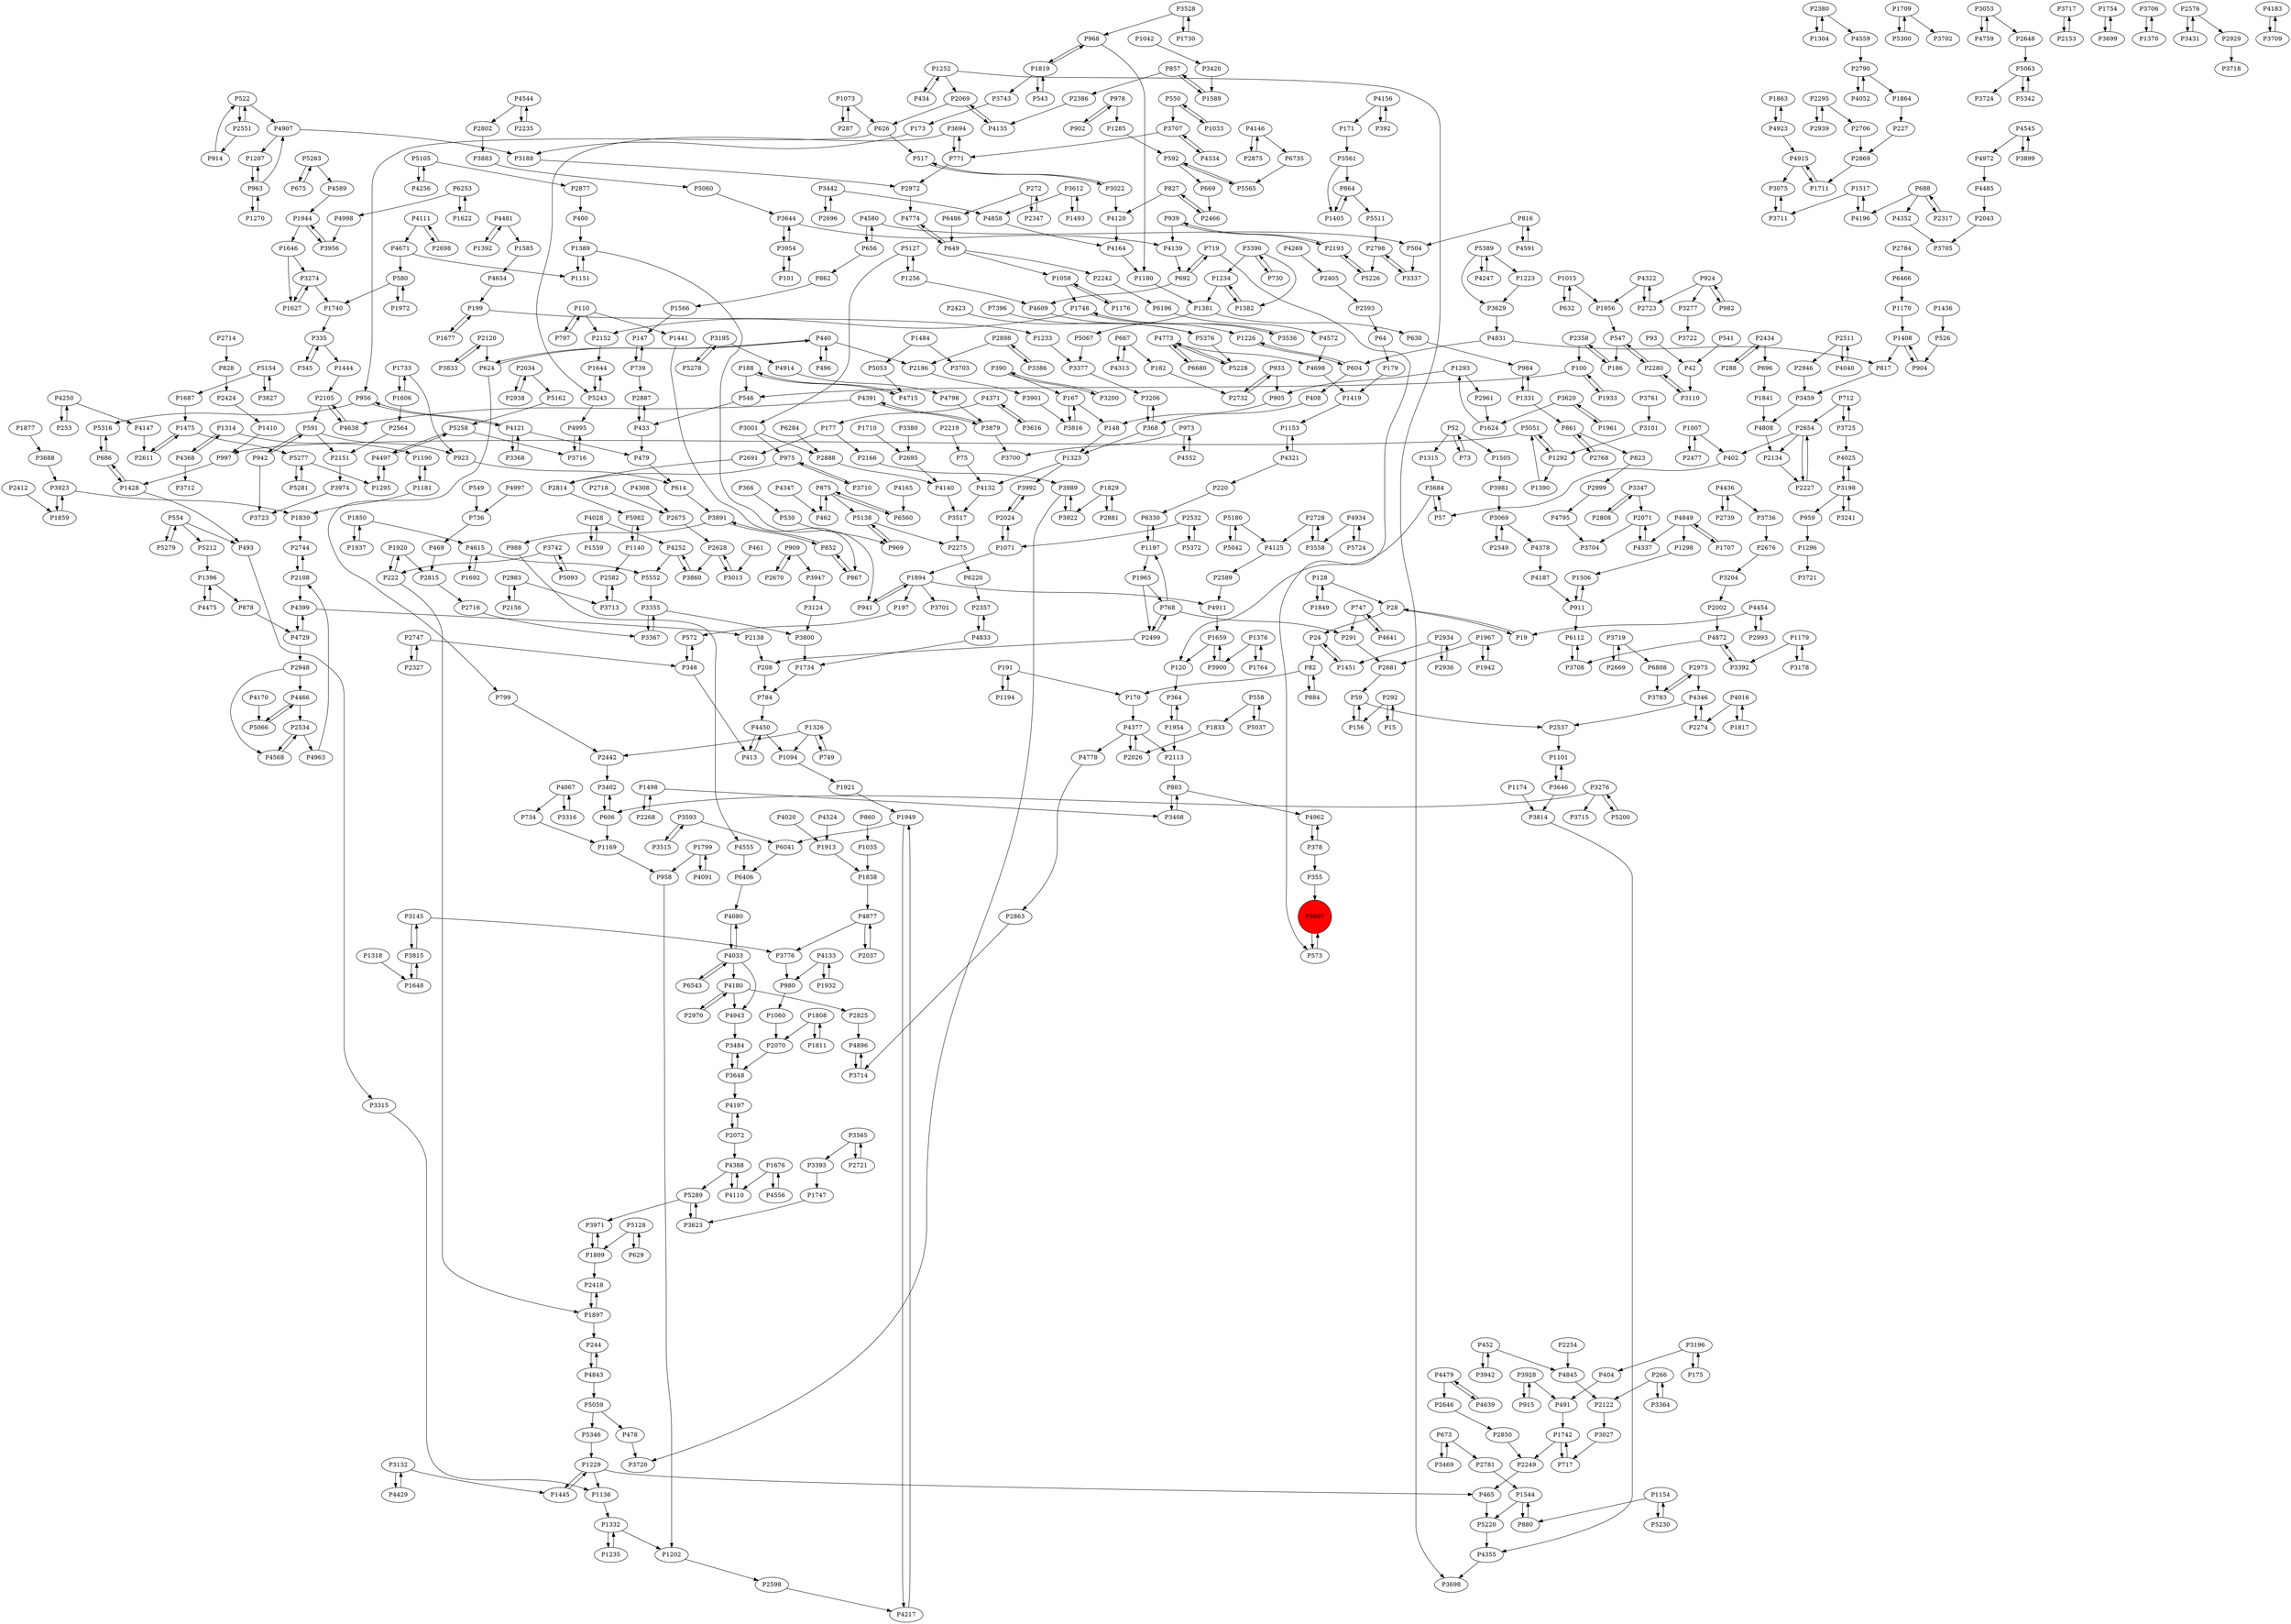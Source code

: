 digraph {
	P1190 -> P1181
	P1428 -> P493
	P6196 -> P4572
	P3860 -> P4252
	P4067 -> P734
	P1498 -> P3408
	P1921 -> P1949
	P2850 -> P2249
	P2442 -> P3402
	P4135 -> P2069
	P2728 -> P3558
	P1256 -> P5127
	P3188 -> P2972
	P1863 -> P4923
	P1315 -> P3684
	P530 -> P969
	P5277 -> P1295
	P2072 -> P4197
	P667 -> P182
	P2358 -> P100
	P816 -> P4591
	P1687 -> P1475
	P4962 -> P378
	P2802 -> P3883
	P1709 -> P5300
	P2696 -> P3442
	P6253 -> P1622
	P1007 -> P2477
	P6680 -> P4773
	P3196 -> P404
	P3420 -> P1589
	P2108 -> P2744
	P355 -> P3697
	P982 -> P924
	P3992 -> P2024
	P2961 -> P1624
	P4436 -> P3736
	P4654 -> P199
	P1819 -> P3743
	P504 -> P3337
	P3707 -> P771
	P4033 -> P6543
	P554 -> P5279
	P3195 -> P5278
	P580 -> P1740
	P2327 -> P2747
	P939 -> P2193
	P3195 -> P4914
	P1298 -> P1506
	P404 -> P491
	P1646 -> P3274
	P1007 -> P402
	P4111 -> P2698
	P167 -> P148
	P3442 -> P2696
	P5042 -> P5180
	P4321 -> P1153
	P1747 -> P3623
	P3620 -> P1624
	P1376 -> P1764
	P4033 -> P4180
	P828 -> P2424
	P4197 -> P2072
	P2002 -> P4872
	P3761 -> P3101
	P3053 -> P4759
	P1252 -> P434
	P696 -> P1841
	P606 -> P3402
	P591 -> P923
	P768 -> P1197
	P4399 -> P4729
	P4187 -> P911
	P4552 -> P973
	P2654 -> P2134
	P4020 -> P1913
	P3954 -> P101
	P2747 -> P2327
	P1226 -> P604
	P1676 -> P4556
	P3814 -> P4355
	P3974 -> P3723
	P4067 -> P3316
	P2728 -> P4125
	P3648 -> P4197
	P1234 -> P1381
	P1933 -> P100
	P3198 -> P4025
	P4391 -> P4638
	P5128 -> P1809
	P2166 -> P3989
	P3716 -> P4995
	P4140 -> P3517
	P3900 -> P1659
	P2418 -> P1897
	P2134 -> P2227
	P3719 -> P6808
	P4729 -> P4399
	P905 -> P148
	P4377 -> P2113
	P5154 -> P1687
	P5289 -> P3623
	P4544 -> P2802
	P2043 -> P3705
	P364 -> P1954
	P5376 -> P5228
	P2254 -> P4845
	P2676 -> P3204
	P2477 -> P1007
	P253 -> P4250
	P3883 -> P5060
	P1894 -> P197
	P2295 -> P2939
	P335 -> P1444
	P292 -> P15
	P547 -> P186
	P368 -> P1323
	P493 -> P3315
	P799 -> P2442
	P1179 -> P3392
	P3528 -> P968
	P1967 -> P1942
	P558 -> P5037
	P128 -> P28
	P656 -> P862
	P1505 -> P3981
	P2993 -> P4454
	P1829 -> P2881
	P1389 -> P1151
	P2227 -> P2654
	P1475 -> P5277
	P3891 -> P852
	P1850 -> P4615
	P408 -> P368
	P4843 -> P5059
	P939 -> P4139
	P2070 -> P3648
	P1692 -> P4615
	P1937 -> P1850
	P975 -> P2814
	P4371 -> P3616
	P1894 -> P941
	P1234 -> P1382
	P4833 -> P1734
	P2219 -> P75
	P100 -> P546
	P875 -> P462
	P1897 -> P2418
	P739 -> P147
	P42 -> P3110
	P1235 -> P1332
	P4121 -> P479
	P1877 -> P3688
	P3776 -> P980
	P5051 -> P1292
	P712 -> P2654
	P2646 -> P2850
	P827 -> P2466
	P440 -> P496
	P3022 -> P4120
	P3276 -> P5200
	P3274 -> P1627
	P1965 -> P768
	P4125 -> P2589
	P2193 -> P5226
	P2681 -> P59
	P3620 -> P1961
	P997 -> P1428
	P549 -> P736
	P827 -> P4120
	P554 -> P493
	P5060 -> P3644
	P3981 -> P3069
	P1153 -> P4321
	P1711 -> P4915
	P1648 -> P3815
	P4217 -> P1949
	P1493 -> P3612
	P1841 -> P4808
	P1544 -> P5220
	P4995 -> P3716
	P911 -> P6112
	P5258 -> P3716
	P1897 -> P244
	P719 -> P573
	P2499 -> P768
	P4556 -> P1676
	P2532 -> P5372
	P4845 -> P2122
	P2744 -> P2108
	P128 -> P1849
	P4352 -> P3705
	P3515 -> P3593
	P1710 -> P2695
	P4120 -> P4164
	P1174 -> P3814
	P2380 -> P1304
	P5258 -> P4497
	P4256 -> P5105
	P875 -> P6560
	P5243 -> P1644
	P465 -> P5220
	P1606 -> P2564
	P1295 -> P4497
	P547 -> P2280
	P156 -> P59
	P179 -> P1419
	P984 -> P1331
	P3644 -> P3954
	P4773 -> P6680
	P3827 -> P5154
	P4033 -> P4943
	P4052 -> P2790
	P3833 -> P2120
	P1742 -> P2249
	P862 -> P1566
	P2120 -> P624
	P2549 -> P3069
	P378 -> P4962
	P2881 -> P1829
	P3198 -> P959
	P3942 -> P452
	P2511 -> P4040
	P3923 -> P1859
	P5037 -> P558
	P1622 -> P6253
	P1734 -> P784
	P2698 -> P4111
	P1707 -> P4849
	P1256 -> P4609
	P4849 -> P1707
	P52 -> P1505
	P978 -> P902
	P915 -> P3928
	P975 -> P3710
	P4545 -> P4972
	P2026 -> P4377
	P861 -> P2768
	P923 -> P614
	P5063 -> P3724
	P390 -> P167
	P2934 -> P1451
	P857 -> P2386
	P3783 -> P2975
	P59 -> P2537
	P7396 -> P5376
	P592 -> P669
	P1390 -> P5051
	P100 -> P1933
	P1644 -> P5243
	P2863 -> P3714
	P1058 -> P1748
	P914 -> P522
	P2105 -> P4638
	P4481 -> P1585
	P5226 -> P2193
	P496 -> P440
	P2268 -> P1498
	P2280 -> P547
	P4641 -> P747
	P6406 -> P4080
	P4698 -> P1419
	P1544 -> P880
	P649 -> P2242
	P3337 -> P2798
	P2628 -> P3860
	P909 -> P3947
	P816 -> P504
	P4943 -> P3484
	P479 -> P614
	P3013 -> P2628
	P1331 -> P861
	P4833 -> P2357
	P272 -> P6486
	P747 -> P4641
	P4524 -> P1913
	P101 -> P3954
	P5278 -> P3195
	P4544 -> P2235
	P1033 -> P550
	P191 -> P1194
	P1154 -> P880
	P5051 -> P997
	P1894 -> P3701
	P1396 -> P4475
	P2739 -> P4436
	P1252 -> P3698
	P2274 -> P4346
	P3593 -> P6041
	P52 -> P73
	P1314 -> P1190
	P857 -> P1589
	P3110 -> P2280
	P3684 -> P120
	P2975 -> P4346
	P630 -> P984
	P3717 -> P2153
	P1506 -> P911
	P348 -> P413
	P4139 -> P692
	P604 -> P1226
	P904 -> P1408
	P3688 -> P3923
	P4997 -> P736
	P4778 -> P2863
	P5565 -> P592
	P550 -> P3707
	P2153 -> P3717
	P2869 -> P1711
	P2975 -> P3783
	P3646 -> P3814
	P884 -> P82
	P1179 -> P3178
	P1659 -> P3900
	P5511 -> P2798
	P4497 -> P1295
	P1381 -> P5067
	P4638 -> P2105
	P82 -> P884
	P852 -> P867
	P1419 -> P1153
	P1808 -> P1811
	P4466 -> P5066
	P1223 -> P3629
	P573 -> P3697
	P1740 -> P335
	P541 -> P42
	P803 -> P4962
	P1754 -> P3699
	P5372 -> P2532
	P3800 -> P1734
	P1733 -> P923
	P2551 -> P522
	P1849 -> P128
	P5067 -> P3377
	P3053 -> P2648
	P4454 -> P2993
	P4831 -> P604
	P452 -> P3942
	P3145 -> P3776
	P4545 -> P3899
	P734 -> P1169
	P2122 -> P3027
	P649 -> P1058
	P1436 -> P526
	P1498 -> P2268
	P4843 -> P244
	P4568 -> P2534
	P6284 -> P2888
	P3697 -> P573
	P15 -> P292
	P4831 -> P817
	P5316 -> P686
	P244 -> P4843
	P3124 -> P3800
	P1676 -> P4110
	P4963 -> P2108
	P4016 -> P2274
	P3355 -> P3367
	P2695 -> P4140
	P469 -> P2815
	P2069 -> P626
	P2593 -> P64
	P4371 -> P177
	P3891 -> P988
	P4388 -> P5289
	P5066 -> P4466
	P2071 -> P4337
	P3393 -> P1747
	P1627 -> P3274
	P902 -> P978
	P4347 -> P462
	P4377 -> P2026
	P1382 -> P1234
	P2412 -> P1859
	P2156 -> P2983
	P6220 -> P2357
	P1932 -> P4133
	P667 -> P4313
	P649 -> P4774
	P5552 -> P3355
	P768 -> P291
	P3593 -> P3515
	P924 -> P3277
	P4080 -> P4033
	P3459 -> P4808
	P1332 -> P1202
	P4313 -> P667
	P688 -> P2317
	P2898 -> P2186
	P1405 -> P864
	P522 -> P4907
	P771 -> P2972
	P1292 -> P1390
	P580 -> P1972
	P2424 -> P1410
	P6735 -> P5565
	P5228 -> P4773
	P2295 -> P2706
	P288 -> P2434
	P980 -> P1060
	P3719 -> P2669
	P390 -> P3200
	P5243 -> P4995
	P1326 -> P2442
	P2249 -> P465
	P2898 -> P3386
	P867 -> P852
	P1154 -> P5230
	P4377 -> P4778
	P4591 -> P816
	P3274 -> P1740
	P5281 -> P5277
	P4388 -> P4110
	P461 -> P3013
	P4450 -> P1094
	P1733 -> P1606
	P2037 -> P4877
	P4033 -> P4080
	P4915 -> P1711
	P1864 -> P227
	P3536 -> P1748
	P1659 -> P120
	P1944 -> P3956
	P1566 -> P147
	P4196 -> P1517
	P440 -> P624
	P1965 -> P2499
	P1094 -> P1921
	P1293 -> P2961
	P2113 -> P803
	P2380 -> P4559
	P2936 -> P2934
	P5105 -> P2877
	P171 -> P3561
	P2071 -> P3704
	P730 -> P3390
	P110 -> P1441
	P4759 -> P3053
	P1517 -> P4196
	P4858 -> P4164
	P186 -> P2358
	P3707 -> P4334
	P5105 -> P4256
	P1304 -> P2380
	P4028 -> P1559
	P1285 -> P592
	P3612 -> P1493
	P880 -> P1544
	P3001 -> P2888
	P5180 -> P5042
	P2611 -> P1475
	P4132 -> P3517
	P5389 -> P1223
	P1589 -> P857
	P1197 -> P1965
	P5277 -> P5281
	P956 -> P5316
	P1859 -> P3923
	P4133 -> P980
	P3022 -> P517
	P1559 -> P4028
	P392 -> P4156
	P624 -> P440
	P2072 -> P4388
	P1517 -> P3711
	P2747 -> P348
	P5724 -> P4934
	P4609 -> P1226
	P958 -> P1202
	P3684 -> P57
	P5154 -> P3827
	P2105 -> P591
	P712 -> P3725
	P4170 -> P5066
	P6486 -> P649
	P366 -> P530
	P3947 -> P3124
	P1445 -> P1229
	P4872 -> P3392
	P2317 -> P688
	P1819 -> P968
	P1920 -> P222
	P2589 -> P4911
	P4252 -> P5552
	P24 -> P1451
	P3708 -> P6112
	P1817 -> P4016
	P3132 -> P4429
	P3699 -> P1754
	P348 -> P572
	P4346 -> P2537
	P3710 -> P975
	P1428 -> P686
	P5342 -> P5063
	P3386 -> P2898
	P1207 -> P963
	P2532 -> P1071
	P909 -> P2670
	P6112 -> P3708
	P3816 -> P167
	P2654 -> P2227
	P3706 -> P1370
	P942 -> P591
	P5127 -> P3001
	P4798 -> P3879
	P2929 -> P3718
	P5389 -> P4247
	P3390 -> P1382
	P572 -> P348
	P550 -> P1033
	P4322 -> P2723
	P3954 -> P3644
	P3069 -> P2549
	P1894 -> P4911
	P4183 -> P3709
	P673 -> P3469
	P4872 -> P3708
	P335 -> P345
	P1229 -> P1136
	P266 -> P3364
	P208 -> P784
	P4773 -> P4698
	P147 -> P739
	P5162 -> P5258
	P1202 -> P2598
	P3989 -> P3720
	P3928 -> P491
	P1140 -> P5982
	P3528 -> P1730
	P924 -> P2723
	P688 -> P4352
	P3736 -> P2676
	P4040 -> P2511
	P1060 -> P2070
	P3408 -> P803
	P1484 -> P3703
	P3390 -> P730
	P1058 -> P1176
	P4180 -> P2825
	P4399 -> P2138
	P3367 -> P3355
	P4559 -> P2790
	P543 -> P1819
	P291 -> P2681
	P199 -> P1677
	P1920 -> P2815
	P2714 -> P828
	P4934 -> P5724
	P3879 -> P4391
	P73 -> P52
	P3431 -> P2576
	P1042 -> P3420
	P292 -> P156
	P4165 -> P6560
	P3725 -> P4025
	P1956 -> P547
	P5063 -> P5342
	P1180 -> P1381
	P4378 -> P4187
	P963 -> P1207
	P4429 -> P3132
	P4133 -> P1932
	P4180 -> P4943
	P1229 -> P1445
	P2669 -> P3719
	P2511 -> P2946
	P4774 -> P649
	P3558 -> P2728
	P188 -> P546
	P3694 -> P5243
	P4972 -> P4485
	P3315 -> P1136
	P93 -> P42
	P2034 -> P2938
	P1961 -> P3620
	P4454 -> P19
	P3469 -> P673
	P1799 -> P958
	P400 -> P1389
	P4164 -> P1180
	P2275 -> P6220
	P2691 -> P2814
	P4479 -> P2646
	P5346 -> P1229
	P3392 -> P4872
	P1252 -> P2069
	P2598 -> P4217
	P197 -> P572
	P5230 -> P1154
	P5982 -> P1140
	P4334 -> P3707
	P1838 -> P4877
	P2434 -> P696
	P3815 -> P1648
	P4337 -> P2071
	P2939 -> P2295
	P1292 -> P5051
	P2948 -> P4568
	P1748 -> P3536
	P2386 -> P4135
	P1949 -> P6041
	P434 -> P1252
	P6543 -> P4033
	P823 -> P2999
	P3145 -> P3815
	P5127 -> P1256
	P626 -> P956
	P2551 -> P914
	P1381 -> P630
	P817 -> P3459
	P3204 -> P2002
	P864 -> P1405
	P28 -> P24
	P148 -> P1323
	P1101 -> P3646
	P177 -> P2166
	P4391 -> P3879
	P1015 -> P632
	P188 -> P4715
	P1326 -> P749
	P3075 -> P3711
	P4247 -> P5389
	P784 -> P4450
	P973 -> P4552
	P5138 -> P2275
	P3709 -> P4183
	P1170 -> P1408
	P3565 -> P2721
	P933 -> P2732
	P3277 -> P3722
	P6253 -> P4998
	P2628 -> P3013
	P3648 -> P3484
	P3276 -> P3715
	P2938 -> P2034
	P3971 -> P1809
	P4998 -> P3956
	P2887 -> P433
	P1850 -> P1937
	P1326 -> P1094
	P2193 -> P939
	P4877 -> P3776
	P3725 -> P712
	P2108 -> P4399
	P522 -> P2551
	P1451 -> P24
	P1323 -> P4132
	P1677 -> P199
	P6466 -> P1170
	P6330 -> P1197
	P3101 -> P1292
	P1176 -> P1058
	P968 -> P1180
	P1136 -> P1332
	P402 -> P57
	P629 -> P5128
	P1015 -> P1956
	P797 -> P110
	P3565 -> P3393
	P4589 -> P1944
	P5053 -> P4715
	P911 -> P1506
	P747 -> P291
	P2534 -> P4568
	P1942 -> P1967
	P4146 -> P2875
	P1949 -> P4217
	P4849 -> P1298
	P4321 -> P220
	P3442 -> P4858
	P1408 -> P904
	P4016 -> P1817
	P2280 -> P3110
	P4091 -> P1799
	P4368 -> P1314
	P4368 -> P3712
	P4729 -> P2948
	P199 -> P1233
	P4355 -> P3698
	P768 -> P2499
	P1293 -> P905
	P2034 -> P5162
	P3027 -> P717
	P1809 -> P2418
	P526 -> P904
	P2151 -> P3974
	P2537 -> P1101
	P1441 -> P867
	P1764 -> P1376
	P2798 -> P5226
	P3923 -> P1839
	P59 -> P156
	P2825 -> P4896
	P669 -> P2466
	P1181 -> P1190
	P1624 -> P1293
	P3377 -> P3206
	P688 -> P4196
	P3743 -> P173
	P978 -> P1285
	P4773 -> P5228
	P4250 -> P4147
	P1197 -> P6330
	P1370 -> P3706
	P5289 -> P3971
	P963 -> P4907
	P3198 -> P3241
	P4450 -> P413
	P2405 -> P2593
	P1475 -> P2611
	P2466 -> P827
	P2024 -> P1071
	P1954 -> P2113
	P3922 -> P3989
	P2358 -> P186
	P5200 -> P3276
	P3956 -> P1944
	P452 -> P4845
	P546 -> P433
	P864 -> P5511
	P924 -> P982
	P1742 -> P717
	P878 -> P4729
	P5212 -> P1396
	P3815 -> P3145
	P2970 -> P4180
	P4025 -> P3198
	P2888 -> P4140
	P956 -> P4121
	P4028 -> P4252
	P1332 -> P1235
	P1071 -> P1894
	P2948 -> P4466
	P4110 -> P4388
	P2877 -> P400
	P692 -> P719
	P656 -> P4580
	P3742 -> P222
	P686 -> P1428
	P1073 -> P287
	P4907 -> P1207
	P3899 -> P4545
	P5263 -> P4589
	P1194 -> P191
	P4156 -> P392
	P1646 -> P1627
	P973 -> P3700
	P3200 -> P390
	P5279 -> P554
	P167 -> P3816
	P478 -> P3720
	P942 -> P3723
	P3694 -> P771
	P3561 -> P1405
	P3742 -> P5093
	P4252 -> P3860
	P1169 -> P958
	P4322 -> P1956
	P3711 -> P3075
	P1808 -> P2070
	P2138 -> P208
	P2983 -> P2156
	P220 -> P6330
	P4934 -> P3558
	P2781 -> P1544
	P2706 -> P2869
	P1296 -> P3721
	P4911 -> P1659
	P57 -> P3684
	P4147 -> P2611
	P1408 -> P817
	P2972 -> P4774
	P2499 -> P208
	P4615 -> P1692
	P287 -> P1073
	P3364 -> P266
	P2808 -> P3347
	P433 -> P2887
	P2814 -> P5982
	P591 -> P942
	P692 -> P4609
	P175 -> P3196
	P6808 -> P3783
	P1585 -> P4654
	P170 -> P4377
	P3901 -> P3816
	P3644 -> P4139
	P222 -> P1897
	P3402 -> P606
	P875 -> P5138
	P491 -> P1742
	P4877 -> P2037
	P4907 -> P3188
	P736 -> P469
	P2069 -> P4135
	P3276 -> P606
	P2670 -> P909
	P1233 -> P3377
	P4808 -> P2134
	P2723 -> P4322
	P1799 -> P4091
	P675 -> P5263
	P266 -> P2122
	P5389 -> P3629
	P2242 -> P6196
	P5093 -> P3742
	P3347 -> P2808
	P1811 -> P1808
	P4923 -> P1863
	P1314 -> P4368
	P963 -> P1270
	P4580 -> P656
	P28 -> P19
	P1323 -> P3992
	P614 -> P3891
	P110 -> P797
	P1270 -> P963
	P4671 -> P1151
	P3612 -> P4858
	P4615 -> P5552
	P4485 -> P2043
	P3347 -> P2071
	P2721 -> P3565
	P2999 -> P4795
	P433 -> P479
	P5263 -> P675
	P1392 -> P4481
	P2732 -> P933
	P4849 -> P4337
	P3561 -> P864
	P1833 -> P2026
	P3069 -> P4378
	P554 -> P5212
	P2576 -> P2929
	P4436 -> P2739
	P4121 -> P3368
	P4121 -> P956
	P3380 -> P2695
	P1954 -> P364
	P592 -> P5565
	P3132 -> P1445
	P4555 -> P6406
	P4481 -> P1392
	P988 -> P4555
	P1730 -> P3528
	P1331 -> P984
	P1151 -> P1389
	P191 -> P170
	P3206 -> P368
	P1819 -> P543
	P3001 -> P975
	P173 -> P3188
	P1709 -> P3702
	P1071 -> P2024
	P2564 -> P2151
	P3616 -> P4371
	P2784 -> P6466
	P739 -> P2887
	P3989 -> P3922
	P110 -> P2152
	P4671 -> P580
	P2716 -> P3367
	P606 -> P1169
	P803 -> P3408
	P3629 -> P4831
	P1410 -> P997
	P4923 -> P4915
	P4180 -> P2970
	P2798 -> P3337
	P968 -> P1819
	P2983 -> P3713
	P2934 -> P2936
	P227 -> P2869
	P52 -> P1315
	P120 -> P364
	P3196 -> P175
	P272 -> P2347
	P3713 -> P2582
	P4250 -> P253
	P3623 -> P5289
	P4915 -> P3075
	P3355 -> P3800
	P64 -> P179
	P959 -> P1296
	P1140 -> P2582
	P3484 -> P3648
	P1606 -> P1733
	P2582 -> P3713
	P2790 -> P1864
	P4111 -> P4671
	P2423 -> P5376
	P860 -> P1035
	P4466 -> P2534
	P345 -> P335
	P2347 -> P272
	P2815 -> P2716
	P4639 -> P4479
	P1839 -> P2744
	P771 -> P3694
	P3714 -> P4896
	P1484 -> P5053
	P686 -> P5316
	P182 -> P2732
	P4795 -> P3704
	P3390 -> P1234
	P4572 -> P4698
	P626 -> P517
	P4896 -> P3714
	P6041 -> P6406
	P1944 -> P1646
	P1035 -> P1838
	P558 -> P1833
	P2790 -> P4052
	P24 -> P82
	P19 -> P28
	P719 -> P692
	P1829 -> P3922
	P4479 -> P4639
	P673 -> P2781
	P5128 -> P629
	P2120 -> P3833
	P2434 -> P288
	P2648 -> P5063
	P3517 -> P2275
	P2654 -> P402
	P2946 -> P3459
	P5220 -> P4355
	P2235 -> P4544
	P2152 -> P1644
	P4346 -> P2274
	P1229 -> P465
	P4269 -> P2405
	P591 -> P2151
	P2576 -> P3431
	P1181 -> P1839
	P3241 -> P3198
	P3928 -> P915
	P4497 -> P5258
	P177 -> P2691
	P517 -> P3022
	P5059 -> P478
	P4156 -> P171
	P3178 -> P1179
	P1389 -> P941
	P624 -> P799
	P3646 -> P1101
	P5059 -> P5346
	P5138 -> P969
	P2718 -> P2675
	P3879 -> P3700
	P4580 -> P504
	P4715 -> P188
	P1318 -> P1648
	P440 -> P2186
	P5300 -> P1709
	P6560 -> P875
	P1967 -> P2681
	P604 -> P408
	P2675 -> P2628
	P1444 -> P2105
	P2186 -> P3901
	P368 -> P3206
	P1809 -> P3971
	P413 -> P4450
	P2534 -> P4963
	P1972 -> P580
	P2875 -> P4146
	P5180 -> P4125
	P2768 -> P861
	P717 -> P1742
	P1376 -> P3900
	P82 -> P170
	P1396 -> P878
	P4146 -> P6735
	P222 -> P1920
	P3316 -> P4067
	P969 -> P5138
	P933 -> P905
	P378 -> P355
	P941 -> P1894
	P1073 -> P626
	P462 -> P875
	P2024 -> P3992
	P749 -> P1326
	P2357 -> P4833
	P861 -> P823
	P852 -> P3891
	P1748 -> P2152
	P3368 -> P4121
	P632 -> P1015
	P4308 -> P2675
	P1913 -> P1838
	P4914 -> P4798
	P4475 -> P1396
	P75 -> P4132
	P3697 [shape=circle]
	P3697 [style=filled]
	P3697 [fillcolor=red]
}